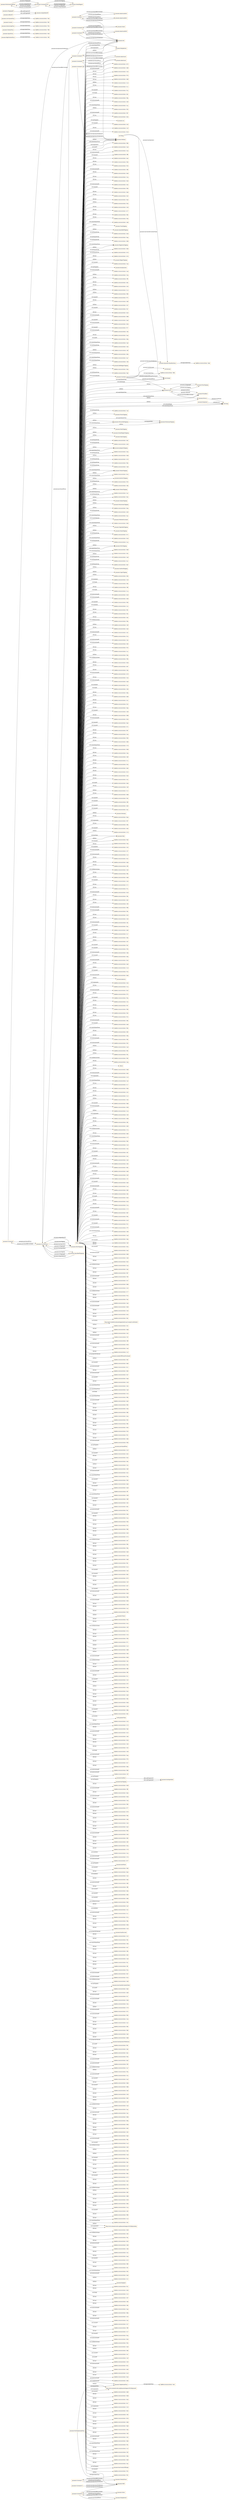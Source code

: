 digraph ar2dtool_diagram { 
rankdir=LR;
size="1501"
node [shape = rectangle, color="orange"]; "pizzaxxx:TunaTopping" "pizzaxxx:SpicyBeefTopping" "2faf991d:18c34103345:-7e3d" "2faf991d:18c34103345:-7daa" "2faf991d:18c34103345:-7d90" "pizzaxxx:PepperoniTopping" "2faf991d:18c34103345:-7d83" "2faf991d:18c34103345:-7e7d" "pizzaxxx:PepperTopping" "2faf991d:18c34103345:-7f6f" "pizzaxxx:Hot" "2faf991d:18c34103345:-7eaf" "pizzaxxx:SpicyPizza" "2faf991d:18c34103345:-7cd5" "2faf991d:18c34103345:-7eff" "2faf991d:18c34103345:-7d0e" "2faf991d:18c34103345:-7ea7" "2faf991d:18c34103345:-7f9d" "2faf991d:18c34103345:-7cf8" "pizzaxxx:RedPepperTopping" "2faf991d:18c34103345:-7f54" "pizzaxxx:NonVegetarianPizza" "2faf991d:18c34103345:-7d4e" "2faf991d:18c34103345:-7f01" "2faf991d:18c34103345:-7fa8" "pizzaxxx:Customer" "2faf991d:18c34103345:-7cef" "pizzaxxx:PrawnTopping" "pizzaxxx:ParmezanTopping" "pizzaxxx:CheesyPizza" "pizzaxxx:HighCaloriePizza" "pizzaxxx:MeatTopping" "pizzaxxx:GreenPepperTopping" "pizzaxxx:HamTopping" "2faf991d:18c34103345:-7e61" "2faf991d:18c34103345:-7e56" "2faf991d:18c34103345:-7f92" "pizzaxxx:JalapenoTopping" "pizzaxxx:InterestingPizza" "pizzaxxx:PizzaBase" "2faf991d:18c34103345:-7e4a" "pizzaxxx:Medium" "2faf991d:18c34103345:-7d46" "2faf991d:18c34103345:-7e76" "2faf991d:18c34103345:-7f40" "pizzaxxx:MozzarellaTopping" "pizzaxxx:PizzaTopping" "2faf991d:18c34103345:-7fb4" "2faf991d:18c34103345:-7cd9" "2faf991d:18c34103345:-7e81" "pizzaxxx:TomatoTopping" "2faf991d:18c34103345:-7d1e" "pizzaxxx:AnchovyTopping" "2faf991d:18c34103345:-7eb3" "2faf991d:18c34103345:-7f23" "pizzaxxx:Person" "2faf991d:18c34103345:-7efb" "pizzaxxx:CheeseTopping" "2faf991d:18c34103345:-7ce1" "pizzaxxx:Employee" "2faf991d:18c34103345:-7d41" "pizzaxxx:SalamiTopping" "pizzaxxx:Mild" "pizzaxxx:MushroomsTopping" "pizzaxxx:SpicinessValuePartition" "2faf991d:18c34103345:-7d4a" "pizzaxxx:VegeterianPizza" "2faf991d:18c34103345:-7e30" "pizzaxxx:LowCaloriePizza" "2faf991d:18c34103345:-7ea1" "2faf991d:18c34103345:-7ebb" "pizzaxxx:PreferedCustomer" "2faf991d:18c34103345:-7d05" "pizzaxxx:VegetableTopping" "pizzaxxx:OnionTopping" "2faf991d:18c34103345:-7e71" "2faf991d:18c34103345:-7d16" "2faf991d:18c34103345:-7cce" "pizzaxxx:OliveTopping" "2faf991d:18c34103345:-7d00" "2faf991d:18c34103345:-7d3c" "2faf991d:18c34103345:-7ce8" "2faf991d:18c34103345:-7f86" "2faf991d:18c34103345:-7ec1" "2faf991d:18c34103345:-7db7" "pizzaxxx:SeaFoodTopping" "pizzaxxx:Pizza" "pizzaxxx:CaperTopping" "pizzaxxx:Country" ; /*classes style*/
	"pizzaxxx:Customer10" -> "pizzaxxx:Mild" [ label = "pizzaxxx:hasSpicinessPreference" ];
	"pizzaxxx:CheezyPizza1" -> "pizzaxxx:Customer7" [ label = "pizzaxxx:purchasedByCustomer" ];
	"pizzaxxx:Customer7" -> "pizzaxxx:CheezyPizza1" [ label = "pizzaxxx:purchasedPizza" ];
	"pizzaxxx:Customer7" -> "pizzaxxx:Mild" [ label = "pizzaxxx:hasSpicinessPreference" ];
	"pizzaxxx:Customer1" -> "pizzaxxx:AmericanHot2" [ label = "pizzaxxx:purchasedPizza" ];
	"pizzaxxx:Customer1" -> "pizzaxxx:AmericanHot1" [ label = "pizzaxxx:purchasedPizza" ];
	"pizzaxxx:Customer1" -> "pizzaxxx:Hot" [ label = "pizzaxxx:hasSpicinessPreference" ];
	"pizzaxxx:Mergherita1" -> "pizzaxxx:Customer2" [ label = "pizzaxxx:purchasedByCustomer" ];
	"pizzaxxx:Customer6" -> "pizzaxxx:American2" [ label = "pizzaxxx:purchasedPizza" ];
	"pizzaxxx:Customer6" -> "pizzaxxx:Medium" [ label = "pizzaxxx:hasSpicinessPreference" ];
	"pizzaxxx:OliveTopping1" -> "pizzaxxx:CustomPizza1" [ label = "pizzaxxx:isToppingOf" ];
	"pizzaxxx:OliveTopping1" -> "pizzaxxx:CustomPizza1" [ label = "pizzaxxx:isIngredientOf" ];
	"pizzaxxx:Margherita2" -> "pizzaxxx:Customer3" [ label = "pizzaxxx:purchasedByCustomer" ];
	"pizzaxxx:SpicyPizza" -> "2faf991d:18c34103345:-7eb3" [ label = "owl:equivalentClass" ];
	"pizzaxxx:CheesyPizza" -> "2faf991d:18c34103345:-7f9d" [ label = "owl:equivalentClass" ];
	"pizzaxxx:isToppingOf" -> "pizzaxxx:isIngredientOf" [ label = "rdfs:subPropertyOf" ];
	"pizzaxxx:MushroomTopping1" -> "pizzaxxx:CustomePizza2" [ label = "pizzaxxx:isToppingOf" ];
	"pizzaxxx:MushroomTopping1" -> "pizzaxxx:CustomePizza2" [ label = "pizzaxxx:isIngredientOf" ];
	"pizzaxxx:HighCaloriePizza" -> "2faf991d:18c34103345:-7f6f" [ label = "owl:equivalentClass" ];
	"pizzaxxx:GreenPepper1" -> "pizzaxxx:CustomePizza2" [ label = "pizzaxxx:isToppingOf" ];
	"pizzaxxx:GreenPepper1" -> "pizzaxxx:CustomePizza2" [ label = "pizzaxxx:isIngredientOf" ];
	"pizzaxxx:Customer5" -> "pizzaxxx:American1" [ label = "pizzaxxx:purchasedPizza" ];
	"pizzaxxx:Customer5" -> "pizzaxxx:Medium" [ label = "pizzaxxx:hasSpicinessPreference" ];
	"pizzaxxx:VegeterianPizza" -> "2faf991d:18c34103345:-7e81" [ label = "owl:equivalentClass" ];
	"pizzaxxx:American2" -> "pizzaxxx:Customer6" [ label = "pizzaxxx:purchasedByCustomer" ];
	"pizzaxxx:InterestingPizza" -> "2faf991d:18c34103345:-7f54" [ label = "owl:equivalentClass" ];
	"pizzaxxx:Soho2" -> "pizzaxxx:Customer9" [ label = "pizzaxxx:purchasedByCustomer" ];
	"pizzaxxx:CustomePizza2" -> "pizzaxxx:MushroomTopping1" [ label = "pizzaxxx:hasTopping" ];
	"pizzaxxx:CustomePizza2" -> "pizzaxxx:GreenPepper1" [ label = "pizzaxxx:hasTopping" ];
	"pizzaxxx:CustomePizza2" -> "pizzaxxx:MushroomTopping1" [ label = "pizzaxxx:hasIngredient" ];
	"pizzaxxx:CustomePizza2" -> "pizzaxxx:GreenPepper1" [ label = "pizzaxxx:hasIngredient" ];
	"pizzaxxx:AmericanHot3" -> "pizzaxxx:Customer4" [ label = "pizzaxxx:purchasedByCustomer" ];
	"pizzaxxx:SpicinessValuePartition" -> "2faf991d:18c34103345:-7ebb" [ label = "owl:equivalentClass" ];
	"pizzaxxx:isBaseOf" -> "pizzaxxx:isIngredientOf" [ label = "rdfs:subPropertyOf" ];
	"pizzaxxx:Country" -> "2faf991d:18c34103345:-7f92" [ label = "owl:equivalentClass" ];
	"pizzaxxx:MozzarellaTopping" -> "pizzaxxx:ParmezanTopping" [ label = "owl:disjointWith" ];
	"pizzaxxx:LowCaloriePizza" -> "2faf991d:18c34103345:-7f40" [ label = "owl:equivalentClass" ];
	"NULL" -> "pizzaxxx:Mild" [ label = "rdf:first" ];
	"NULL" -> "pizzaxxx:PepperTopping" [ label = "rdf:first" ];
	"NULL" -> "2faf991d:18c34103345:-7daa" [ label = "owl:allValuesFrom" ];
	"NULL" -> "pizzaxxx:ParmezanTopping" [ label = "rdf:first" ];
	"NULL" -> "2faf991d:18c34103345:-7d4e" [ label = "rdf:first" ];
	"NULL" -> "pizzaxxx:PepperoniTopping" [ label = "owl:someValuesFrom" ];
	"NULL" -> "2faf991d:18c34103345:-7bf4" [ label = "rdf:first" ];
	"NULL" -> "2faf991d:18c34103345:-7c28" [ label = "owl:members" ];
	"NULL" -> "2faf991d:18c34103345:-7bfe" [ label = "swrl:head" ];
	"NULL" -> "2faf991d:18c34103345:-7fdf" [ label = "rdf:rest" ];
	"NULL" -> "2faf991d:18c34103345:-7c1a" [ label = "swrl:head" ];
	"NULL" -> "2faf991d:18c34103345:-7e29" [ label = "owl:intersectionOf" ];
	"NULL" -> "2faf991d:18c34103345:-7e08" [ label = "owl:intersectionOf" ];
	"NULL" -> "2faf991d:18c34103345:-7f0d" [ label = "owl:unionOf" ];
	"NULL" -> "2faf991d:18c34103345:-7c2c" [ label = "owl:members" ];
	"NULL" -> "2faf991d:18c34103345:-7f81" [ label = "rdf:rest" ];
	"NULL" -> "2faf991d:18c34103345:-7f42" [ label = "rdf:rest" ];
	"NULL" -> "2faf991d:18c34103345:-7e0c" [ label = "rdf:rest" ];
	"NULL" -> "2faf991d:18c34103345:-7f6a" [ label = "owl:withRestrictions" ];
	"NULL" -> "2faf991d:18c34103345:-7c8f" [ label = "rdf:first" ];
	"NULL" -> "2faf991d:18c34103345:-7ee0" [ label = "rdf:rest" ];
	"NULL" -> "pizzaxxx:Pizza" [ label = "owl:someValuesFrom" ];
	"NULL" -> "2faf991d:18c34103345:-7cd1" [ label = "owl:intersectionOf" ];
	"NULL" -> "2faf991d:18c34103345:-7f14" [ label = "rdf:rest" ];
	"NULL" -> "2faf991d:18c34103345:-7c9c" [ label = "owl:intersectionOf" ];
	"NULL" -> "pizzaxxx:TunaTopping" [ label = "rdf:first" ];
	"NULL" -> "2faf991d:18c34103345:-7eff" [ label = "rdf:first" ];
	"NULL" -> "2faf991d:18c34103345:-7d5f" [ label = "owl:intersectionOf" ];
	"NULL" -> "2faf991d:18c34103345:-7f10" [ label = "rdf:rest" ];
	"NULL" -> "2faf991d:18c34103345:-7ccc" [ label = "rdf:rest" ];
	"NULL" -> "2faf991d:18c34103345:-7bfa" [ label = "rdf:first" ];
	"NULL" -> "2faf991d:18c34103345:-7f3b" [ label = "owl:withRestrictions" ];
	"NULL" -> "2faf991d:18c34103345:-7d5d" [ label = "rdf:rest" ];
	"NULL" -> "2faf991d:18c34103345:-7e97" [ label = "rdf:rest" ];
	"NULL" -> "2faf991d:18c34103345:-7efa" [ label = "rdf:rest" ];
	"NULL" -> "2faf991d:18c34103345:-7e79" [ label = "owl:intersectionOf" ];
	"NULL" -> "2faf991d:18c34103345:-7c44" [ label = "rdf:rest" ];
	"NULL" -> "2faf991d:18c34103345:-7ea6" [ label = "owl:intersectionOf" ];
	"NULL" -> "2faf991d:18c34103345:-7c41" [ label = "owl:members" ];
	"NULL" -> "2faf991d:18c34103345:-7c0b" [ label = "swrl:head" ];
	"NULL" -> "2faf991d:18c34103345:-7d6a" [ label = "rdf:rest" ];
	"NULL" -> "2faf991d:18c34103345:-7e69" [ label = "rdf:rest" ];
	"NULL" -> "2faf991d:18c34103345:-7c51" [ label = "rdf:rest" ];
	"NULL" -> "pizzaxxx:Medium" [ label = "owl:someValuesFrom" ];
	"NULL" -> "2faf991d:18c34103345:-7fc3" [ label = "rdf:rest" ];
	"NULL" -> "xsd:string" [ label = "owl:onDataRange" ];
	"NULL" -> "2faf991d:18c34103345:-7dee" [ label = "rdf:rest" ];
	"NULL" -> "2faf991d:18c34103345:-7cd8" [ label = "owl:unionOf" ];
	"NULL" -> "2faf991d:18c34103345:-7d98" [ label = "rdf:rest" ];
	"NULL" -> "2faf991d:18c34103345:-7d54" [ label = "owl:intersectionOf" ];
	"NULL" -> "2faf991d:18c34103345:-7da5" [ label = "owl:unionOf" ];
	"NULL" -> "2faf991d:18c34103345:-7e7c" [ label = "owl:unionOf" ];
	"NULL" -> "pizzaxxx:OnionTopping" [ label = "rdf:first" ];
	"NULL" -> "2faf991d:18c34103345:-7f87" [ label = "rdf:rest" ];
	"NULL" -> "pizzaxxx:PreferedCustomer" [ label = "swrl:classPredicate" ];
	"NULL" -> "2faf991d:18c34103345:-7ea1" [ label = "owl:someValuesFrom" ];
	"NULL" -> "2faf991d:18c34103345:-7c4e" [ label = "rdf:rest" ];
	"NULL" -> "2faf991d:18c34103345:-7f59" [ label = "rdf:rest" ];
	"NULL" -> "2faf991d:18c34103345:-7d80" [ label = "rdf:rest" ];
	"NULL" -> "2faf991d:18c34103345:-7c78" [ label = "owl:someValuesFrom" ];
	"NULL" -> "2faf991d:18c34103345:-7d06" [ label = "rdf:rest" ];
	"NULL" -> "2faf991d:18c34103345:-7c9a" [ label = "rdf:rest" ];
	"NULL" -> "2faf991d:18c34103345:-7e6f" [ label = "rdf:rest" ];
	"NULL" -> "2faf991d:18c34103345:-7c1c" [ label = "rdf:rest" ];
	"NULL" -> "2faf991d:18c34103345:-7fcd" [ label = "rdf:rest" ];
	"NULL" -> "2faf991d:18c34103345:-7eb0" [ label = "rdf:rest" ];
	"NULL" -> "2faf991d:18c34103345:-7d13" [ label = "rdf:rest" ];
	"NULL" -> "2faf991d:18c34103345:-7dc9" [ label = "rdf:rest" ];
	"NULL" -> "2faf991d:18c34103345:-7e2c" [ label = "rdf:rest" ];
	"NULL" -> "2faf991d:18c34103345:-7dd4" [ label = "owl:oneOf" ];
	"NULL" -> "2faf991d:18c34103345:-7d3c" [ label = "rdf:first" ];
	"NULL" -> "pizzaxxx:MushroomsTopping" [ label = "rdf:first" ];
	"NULL" -> "2faf991d:18c34103345:-7cdf" [ label = "rdf:rest" ];
	"NULL" -> "2faf991d:18c34103345:-7c12" [ label = "rdf:first" ];
	"NULL" -> "2faf991d:18c34103345:-7dd6" [ label = "rdf:rest" ];
	"NULL" -> "2faf991d:18c34103345:-7d46" [ label = "rdf:first" ];
	"NULL" -> "2faf991d:18c34103345:-7f45" [ label = "owl:unionOf" ];
	"NULL" -> "2faf991d:18c34103345:-7f9f" [ label = "owl:unionOf" ];
	"NULL" -> "2faf991d:18c34103345:-7e93" [ label = "owl:unionOf" ];
	"NULL" -> "2faf991d:18c34103345:-7e61" [ label = "owl:allValuesFrom" ];
	"NULL" -> "2faf991d:18c34103345:-7ee1" [ label = "owl:unionOf" ];
	"NULL" -> "pizzaxxx:PizzaBase" [ label = "owl:someValuesFrom" ];
	"NULL" -> "pizzaxxx:Germany" [ label = "rdf:first" ];
	"NULL" -> "2faf991d:18c34103345:-7da4" [ label = "rdf:rest" ];
	"NULL" -> "2faf991d:18c34103345:-7bf7" [ label = "swrl:arguments" ];
	"NULL" -> "2faf991d:18c34103345:-7df4" [ label = "rdf:rest" ];
	"NULL" -> "2faf991d:18c34103345:-7e83" [ label = "owl:unionOf" ];
	"NULL" -> "2faf991d:18c34103345:-7c7d" [ label = "rdf:first" ];
	"NULL" -> "2faf991d:18c34103345:-7fa8" [ label = "owl:allValuesFrom" ];
	"NULL" -> "pizzaxxx:Italy" [ label = "owl:hasValue" ];
	"NULL" -> "2faf991d:18c34103345:-7fed" [ label = "owl:unionOf" ];
	"NULL" -> "2faf991d:18c34103345:-7cba" [ label = "rdf:rest" ];
	"NULL" -> "2faf991d:18c34103345:-7c35" [ label = "owl:members" ];
	"NULL" -> "2faf991d:18c34103345:-7cf7" [ label = "owl:intersectionOf" ];
	"NULL" -> "2faf991d:18c34103345:-7cc5" [ label = "owl:intersectionOf" ];
	"NULL" -> "2faf991d:18c34103345:-7dc2" [ label = "rdf:rest" ];
	"NULL" -> "pizzaxxx:CheeseTopping" [ label = "rdf:first" ];
	"NULL" -> "2faf991d:18c34103345:-7edb" [ label = "rdf:rest" ];
	"NULL" -> "2faf991d:18c34103345:-7f0f" [ label = "rdf:rest" ];
	"NULL" -> "2faf991d:18c34103345:-7c63" [ label = "owl:withRestrictions" ];
	"NULL" -> "2faf991d:18c34103345:-7f9e" [ label = "rdf:rest" ];
	"NULL" -> "2faf991d:18c34103345:-7e89" [ label = "rdf:rest" ];
	"NULL" -> "2faf991d:18c34103345:-7cd4" [ label = "owl:unionOf" ];
	"NULL" -> "2faf991d:18c34103345:-7c71" [ label = "rdf:rest" ];
	"NULL" -> "2faf991d:18c34103345:-7f1c" [ label = "rdf:rest" ];
	"NULL" -> "2faf991d:18c34103345:-7d19" [ label = "owl:intersectionOf" ];
	"NULL" -> "2faf991d:18c34103345:-7f6c" [ label = "rdf:rest" ];
	"NULL" -> "2faf991d:18c34103345:-7e92" [ label = "rdf:rest" ];
	"NULL" -> "2faf991d:18c34103345:-7cf9" [ label = "rdf:rest" ];
	"NULL" -> "2faf991d:18c34103345:-7f98" [ label = "owl:intersectionOf" ];
	"NULL" -> "2faf991d:18c34103345:-7f9c" [ label = "owl:intersectionOf" ];
	"NULL" -> "2faf991d:18c34103345:-7e53" [ label = "rdf:rest" ];
	"NULL" -> "2faf991d:18c34103345:-7c00" [ label = "rdf:rest" ];
	"NULL" -> "2faf991d:18c34103345:-7efc" [ label = "owl:intersectionOf" ];
	"NULL" -> "2faf991d:18c34103345:-7da1" [ label = "owl:unionOf" ];
	"NULL" -> "2faf991d:18c34103345:-7e60" [ label = "owl:unionOf" ];
	"NULL" -> "2faf991d:18c34103345:-7cc7" [ label = "rdf:rest" ];
	"NULL" -> "pizzaxxx:Italy" [ label = "rdf:first" ];
	"NULL" -> "2faf991d:18c34103345:-7ddc" [ label = "rdf:rest" ];
	"NULL" -> "2faf991d:18c34103345:-7c97" [ label = "rdf:first" ];
	"NULL" -> "2faf991d:18c34103345:-7fa2" [ label = "owl:unionOf" ];
	"NULL" -> "2faf991d:18c34103345:-7f2b" [ label = "owl:unionOf" ];
	"NULL" -> "2faf991d:18c34103345:-7c6b" [ label = "owl:intersectionOf" ];
	"NULL" -> "2faf991d:18c34103345:-7eba" [ label = "owl:unionOf" ];
	"NULL" -> "pizzaxxx:Hot" [ label = "owl:someValuesFrom" ];
	"NULL" -> "2faf991d:18c34103345:-7dc0" [ label = "owl:intersectionOf" ];
	"NULL" -> "2faf991d:18c34103345:-7ee8" [ label = "rdf:rest" ];
	"NULL" -> "2faf991d:18c34103345:-7c1d" [ label = "rdf:first" ];
	"NULL" -> "2faf991d:18c34103345:-7f1e" [ label = "owl:unionOf" ];
	"NULL" -> "2faf991d:18c34103345:-7de8" [ label = "owl:intersectionOf" ];
	"NULL" -> "pizzaxxx:America" [ label = "rdf:first" ];
	"NULL" -> "2faf991d:18c34103345:-7c04" [ label = "swrl:arguments" ];
	"NULL" -> "2faf991d:18c34103345:-7c1e" [ label = "rdf:rest" ];
	"NULL" -> "2faf991d:18c34103345:-7d42" [ label = "owl:intersectionOf" ];
	"NULL" -> "2faf991d:18c34103345:-7f75" [ label = "rdf:rest" ];
	"NULL" -> "2faf991d:18c34103345:-7f5a" [ label = "owl:unionOf" ];
	"NULL" -> "2faf991d:18c34103345:-7c3c" [ label = "rdf:rest" ];
	"NULL" -> "2faf991d:18c34103345:-7f47" [ label = "rdf:rest" ];
	"NULL" -> "2faf991d:18c34103345:-7f08" [ label = "rdf:rest" ];
	"NULL" -> "2faf991d:18c34103345:-7f43" [ label = "rdf:rest" ];
	"NULL" -> "2faf991d:18c34103345:-7f15" [ label = "rdf:rest" ];
	"NULL" -> "2faf991d:18c34103345:-7d6c" [ label = "owl:intersectionOf" ];
	"NULL" -> "2faf991d:18c34103345:-7ee9" [ label = "owl:unionOf" ];
	"NULL" -> "2faf991d:18c34103345:-7f64" [ label = "owl:someValuesFrom" ];
	"NULL" -> "2faf991d:18c34103345:-7bf3" [ label = "rdf:rest" ];
	"NULL" -> "2faf991d:18c34103345:-7e6a" [ label = "rdf:rest" ];
	"NULL" -> "2faf991d:18c34103345:-7f85" [ label = "owl:intersectionOf" ];
	"NULL" -> "2faf991d:18c34103345:-7f53" [ label = "owl:intersectionOf" ];
	"NULL" -> "2faf991d:18c34103345:-7ca6" [ label = "rdf:first" ];
	"NULL" -> "xsd:string" [ label = "owl:someValuesFrom" ];
	"NULL" -> "2faf991d:18c34103345:-7f62" [ label = "rdf:first" ];
	"NULL" -> "2faf991d:18c34103345:-7f5c" [ label = "rdf:first" ];
	"NULL" -> "2faf991d:18c34103345:-7f63" [ label = "owl:withRestrictions" ];
	"NULL" -> "2faf991d:18c34103345:-7cda" [ label = "rdf:rest" ];
	"NULL" -> "rdf:nil" [ label = "rdf:rest" ];
	"NULL" -> "2faf991d:18c34103345:-7d9d" [ label = "rdf:rest" ];
	"NULL" -> "2faf991d:18c34103345:-7ec1" [ label = "owl:allValuesFrom" ];
	"NULL" -> "2faf991d:18c34103345:-7e00" [ label = "owl:intersectionOf" ];
	"NULL" -> "2faf991d:18c34103345:-7d05" [ label = "owl:someValuesFrom" ];
	"NULL" -> "2faf991d:18c34103345:-7c18" [ label = "swrl:arguments" ];
	"NULL" -> "2faf991d:18c34103345:-7caf" [ label = "owl:someValuesFrom" ];
	"NULL" -> "2faf991d:18c34103345:-7c17" [ label = "rdf:rest" ];
	"NULL" -> "2faf991d:18c34103345:-7db0" [ label = "rdf:rest" ];
	"NULL" -> "2faf991d:18c34103345:-7c52" [ label = "rdf:rest" ];
	"NULL" -> "2faf991d:18c34103345:-7c13" [ label = "rdf:rest" ];
	"NULL" -> "2faf991d:18c34103345:-7c84" [ label = "rdf:first" ];
	"NULL" -> "2faf991d:18c34103345:-7db6" [ label = "owl:unionOf" ];
	"NULL" -> "2faf991d:18c34103345:-7d38" [ label = "owl:intersectionOf" ];
	"NULL" -> "2faf991d:18c34103345:-7c1b" [ label = "rdf:first" ];
	"NULL" -> "2faf991d:18c34103345:-7c0f" [ label = "swrl:arguments" ];
	"NULL" -> "2faf991d:18c34103345:-7d99" [ label = "rdf:rest" ];
	"NULL" -> "2faf991d:18c34103345:-7dfc" [ label = "rdf:rest" ];
	"NULL" -> "2faf991d:18c34103345:-7e06" [ label = "rdf:rest" ];
	"NULL" -> "2faf991d:18c34103345:-7c7e" [ label = "owl:withRestrictions" ];
	"NULL" -> "2faf991d:18c34103345:-7eb8" [ label = "rdf:rest" ];
	"NULL" -> "2faf991d:18c34103345:-7c7f" [ label = "owl:someValuesFrom" ];
	"NULL" -> "2faf991d:18c34103345:-7fb0" [ label = "rdf:rest" ];
	"NULL" -> "2faf991d:18c34103345:-7cc9" [ label = "owl:intersectionOf" ];
	"NULL" -> "2faf991d:18c34103345:-7cd5" [ label = "owl:allValuesFrom" ];
	"NULL" -> "2faf991d:18c34103345:-7cb5" [ label = "rdf:rest" ];
	"NULL" -> "2faf991d:18c34103345:-7ef2" [ label = "owl:unionOf" ];
	"NULL" -> "2faf991d:18c34103345:-7e3c" [ label = "owl:unionOf" ];
	"NULL" -> "pizzaxxx:JalapenoTopping" [ label = "rdf:first" ];
	"NULL" -> "pizzaxxx:VegeterianPizza" [ label = "owl:complementOf" ];
	"NULL" -> "2faf991d:18c34103345:-7cd3" [ label = "rdf:rest" ];
	"NULL" -> "2faf991d:18c34103345:-7c60" [ label = "owl:intersectionOf" ];
	"NULL" -> "2faf991d:18c34103345:-7d81" [ label = "rdf:rest" ];
	"NULL" -> "2faf991d:18c34103345:-7ed9" [ label = "owl:unionOf" ];
	"NULL" -> "2faf991d:18c34103345:-7e5f" [ label = "rdf:rest" ];
	"NULL" -> "2faf991d:18c34103345:-7cf2" [ label = "owl:intersectionOf" ];
	"NULL" -> "2faf991d:18c34103345:-7ee6" [ label = "owl:unionOf" ];
	"NULL" -> "2faf991d:18c34103345:-7ca4" [ label = "owl:intersectionOf" ];
	"NULL" -> "2faf991d:18c34103345:-7bf9" [ label = "rdf:rest" ];
	"NULL" -> "2faf991d:18c34103345:-7ef4" [ label = "rdf:rest" ];
	"NULL" -> "pizzaxxx:Person" [ label = "rdf:first" ];
	"NULL" -> "2faf991d:18c34103345:-7dc6" [ label = "owl:oneOf" ];
	"NULL" -> "2faf991d:18c34103345:-7e2d" [ label = "rdf:rest" ];
	"NULL" -> "2faf991d:18c34103345:-7c2a" [ label = "rdf:rest" ];
	"NULL" -> "2faf991d:18c34103345:-7c73" [ label = "owl:intersectionOf" ];
	"NULL" -> "pizzaxxx:Hot" [ label = "swrl:argument2" ];
	"NULL" -> "2faf991d:18c34103345:-7dd7" [ label = "rdf:rest" ];
	"NULL" -> "2faf991d:18c34103345:-7f05" [ label = "owl:unionOf" ];
	"NULL" -> "2faf991d:18c34103345:-7e18" [ label = "owl:intersectionOf" ];
	"NULL" -> "2faf991d:18c34103345:-7f12" [ label = "owl:unionOf" ];
	"NULL" -> "2faf991d:18c34103345:-7f23" [ label = "owl:allValuesFrom" ];
	"NULL" -> "2faf991d:18c34103345:-7f7f" [ label = "owl:intersectionOf" ];
	"NULL" -> "pizzaxxx:ParmezanTopping" [ label = "owl:someValuesFrom" ];
	"NULL" -> "2faf991d:18c34103345:-7e30" [ label = "owl:allValuesFrom" ];
	"NULL" -> "2faf991d:18c34103345:-7c99" [ label = "owl:someValuesFrom" ];
	"NULL" -> "2faf991d:18c34103345:-7ced" [ label = "rdf:rest" ];
	"NULL" -> "2faf991d:18c34103345:-7e8a" [ label = "owl:unionOf" ];
	"NULL" -> "2faf991d:18c34103345:-7cbf" [ label = "rdf:rest" ];
	"NULL" -> "2faf991d:18c34103345:-7d2e" [ label = "rdf:rest" ];
	"NULL" -> "pizzaxxx:HamTopping" [ label = "rdf:first" ];
	"NULL" -> "2faf991d:18c34103345:-7ecb" [ label = "owl:unionOf" ];
	"NULL" -> "2faf991d:18c34103345:-7d08" [ label = "owl:intersectionOf" ];
	"NULL" -> "2faf991d:18c34103345:-7c69" [ label = "rdf:rest" ];
	"NULL" -> "2faf991d:18c34103345:-7dc3" [ label = "rdf:rest" ];
	"NULL" -> "2faf991d:18c34103345:-7cae" [ label = "owl:withRestrictions" ];
	"NULL" -> "2faf991d:18c34103345:-7edc" [ label = "rdf:rest" ];
	"NULL" -> "2faf991d:18c34103345:-7fd7" [ label = "rdf:rest" ];
	"NULL" -> "pizzaxxx:Medium" [ label = "swrl:argument2" ];
	"NULL" -> "2faf991d:18c34103345:-7f4f" [ label = "owl:intersectionOf" ];
	"NULL" -> "2faf991d:18c34103345:-7c37" [ label = "rdf:rest" ];
	"NULL" -> "2faf991d:18c34103345:-7dd0" [ label = "rdf:rest" ];
	"NULL" -> "2faf991d:18c34103345:-7c33" [ label = "rdf:rest" ];
	"NULL" -> "2faf991d:18c34103345:-7c77" [ label = "owl:withRestrictions" ];
	"NULL" -> "pizzaxxx:RedPepperTopping" [ label = "rdf:first" ];
	"NULL" -> "2faf991d:18c34103345:-7f1d" [ label = "rdf:rest" ];
	"NULL" -> "2faf991d:18c34103345:-7fa5" [ label = "rdf:rest" ];
	"NULL" -> "pizzaxxx:MozzarellaTopping" [ label = "rdf:first" ];
	"NULL" -> "2faf991d:18c34103345:-7ceb" [ label = "owl:intersectionOf" ];
	"NULL" -> "pizzaxxx:PizzaBase" [ label = "rdf:first" ];
	"NULL" -> "2faf991d:18c34103345:-7d58" [ label = "owl:intersectionOf" ];
	"NULL" -> "2faf991d:18c34103345:-7c40" [ label = "rdf:rest" ];
	"NULL" -> "2faf991d:18c34103345:-7e54" [ label = "rdf:rest" ];
	"NULL" -> "2faf991d:18c34103345:-7fb2" [ label = "rdf:rest" ];
	"NULL" -> "http://sqwrl.stanford.edu/ontologies/built-ins/3.4/sqwrl.owl#select" [ label = "swrl:builtin" ];
	"NULL" -> "2faf991d:18c34103345:-7c01" [ label = "rdf:first" ];
	"NULL" -> "2faf991d:18c34103345:-7ddd" [ label = "rdf:rest" ];
	"NULL" -> "2faf991d:18c34103345:-7c05" [ label = "rdf:first" ];
	"NULL" -> "2faf991d:18c34103345:-7fcf" [ label = "owl:intersectionOf" ];
	"NULL" -> "2faf991d:18c34103345:-7bff" [ label = "rdf:first" ];
	"NULL" -> "2faf991d:18c34103345:-7d26" [ label = "owl:intersectionOf" ];
	"NULL" -> "2faf991d:18c34103345:-7ce6" [ label = "rdf:rest" ];
	"NULL" -> "2faf991d:18c34103345:-7c1f" [ label = "rdf:rest" ];
	"NULL" -> "2faf991d:18c34103345:-7d00" [ label = "owl:someValuesFrom" ];
	"NULL" -> "pizzaxxx:numberOfPizzasPurchased" [ label = "swrl:propertyPredicate" ];
	"NULL" -> "2faf991d:18c34103345:-7bf2" [ label = "rdf:first" ];
	"NULL" -> "2faf991d:18c34103345:-7eb6" [ label = "owl:unionOf" ];
	"NULL" -> "2faf991d:18c34103345:-7d11" [ label = "owl:intersectionOf" ];
	"NULL" -> "2faf991d:18c34103345:-7d62" [ label = "rdf:rest" ];
	"NULL" -> "2faf991d:18c34103345:-7cb7" [ label = "owl:intersectionOf" ];
	"NULL" -> "2faf991d:18c34103345:-7da9" [ label = "owl:unionOf" ];
	"NULL" -> "2faf991d:18c34103345:-7c3d" [ label = "rdf:rest" ];
	"NULL" -> "2faf991d:18c34103345:-7c64" [ label = "owl:someValuesFrom" ];
	"NULL" -> "2faf991d:18c34103345:-7ca8" [ label = "owl:someValuesFrom" ];
	"NULL" -> "2faf991d:18c34103345:-7c24" [ label = "swrl:body" ];
	"NULL" -> "2faf991d:18c34103345:-7f6b" [ label = "owl:someValuesFrom" ];
	"NULL" -> "2faf991d:18c34103345:-7ed3" [ label = "owl:intersectionOf" ];
	"NULL" -> "2faf991d:18c34103345:-7f83" [ label = "rdf:rest" ];
	"NULL" -> "2faf991d:18c34103345:-7e0e" [ label = "rdf:rest" ];
	"NULL" -> "2faf991d:18c34103345:-7bfb" [ label = "swrl:body" ];
	"NULL" -> "2faf991d:18c34103345:-7d1e" [ label = "owl:someValuesFrom" ];
	"NULL" -> "pizzaxxx:MeatTopping" [ label = "rdf:first" ];
	"NULL" -> "2faf991d:18c34103345:-7e5e" [ label = "rdf:rest" ];
	"NULL" -> "2faf991d:18c34103345:-7f55" [ label = "rdf:rest" ];
	"NULL" -> "2faf991d:18c34103345:-7f90" [ label = "rdf:rest" ];
	"NULL" -> "2faf991d:18c34103345:-7d02" [ label = "rdf:rest" ];
	"NULL" -> "2faf991d:18c34103345:-7f16" [ label = "rdf:rest" ];
	"NULL" -> "pizzaxxx:Medium" [ label = "rdf:first" ];
	"NULL" -> "2faf991d:18c34103345:-7f51" [ label = "rdf:rest" ];
	"NULL" -> "2faf991d:18c34103345:-7e6b" [ label = "rdf:rest" ];
	"NULL" -> "2faf991d:18c34103345:-7f38" [ label = "owl:intersectionOf" ];
	"NULL" -> "pizzaxxx:purchasedPizza" [ label = "owl:onProperty" ];
	"NULL" -> "2faf991d:18c34103345:-7c23" [ label = "rdf:first" ];
	"NULL" -> "2faf991d:18c34103345:-7e55" [ label = "owl:unionOf" ];
	"NULL" -> "2faf991d:18c34103345:-7dc5" [ label = "rdf:rest" ];
	"NULL" -> "2faf991d:18c34103345:-7e6c" [ label = "owl:oneOf" ];
	"NULL" -> "2faf991d:18c34103345:-7c0c" [ label = "rdf:first" ];
	"NULL" -> "2faf991d:18c34103345:-7d0f" [ label = "rdf:rest" ];
	"NULL" -> "2faf991d:18c34103345:-7e22" [ label = "owl:intersectionOf" ];
	"NULL" -> "2faf991d:18c34103345:-7f5e" [ label = "owl:someValuesFrom" ];
	"NULL" -> "2faf991d:18c34103345:-7f56" [ label = "owl:unionOf" ];
	"NULL" -> "2faf991d:18c34103345:-7ebd" [ label = "rdf:rest" ];
	"NULL" -> "2faf991d:18c34103345:-7e49" [ label = "owl:unionOf" ];
	"NULL" -> "2faf991d:18c34103345:-7ff7" [ label = "rdf:rest" ];
	"NULL" -> "2faf991d:18c34103345:-7c68" [ label = "owl:someValuesFrom" ];
	"NULL" -> "2faf991d:18c34103345:-7d8f" [ label = "owl:unionOf" ];
	"NULL" -> "2faf991d:18c34103345:-7ce1" [ label = "owl:allValuesFrom" ];
	"NULL" -> "2faf991d:18c34103345:-7c92" [ label = "rdf:rest" ];
	"NULL" -> "2faf991d:18c34103345:-7db1" [ label = "rdf:rest" ];
	"NULL" -> "2faf991d:18c34103345:-7fe1" [ label = "owl:intersectionOf" ];
	"NULL" -> "2faf991d:18c34103345:-7ede" [ label = "owl:unionOf" ];
	"NULL" -> "2faf991d:18c34103345:-7eca" [ label = "rdf:rest" ];
	"NULL" -> "2faf991d:18c34103345:-7f3d" [ label = "rdf:rest" ];
	"NULL" -> "2faf991d:18c34103345:-7fc5" [ label = "rdf:rest" ];
	"NULL" -> "pizzaxxx:PepperoniTopping" [ label = "rdf:first" ];
	"NULL" -> "2faf991d:18c34103345:-7f8d" [ label = "rdf:rest" ];
	"NULL" -> "2faf991d:18c34103345:-7e39" [ label = "rdf:rest" ];
	"NULL" -> "2faf991d:18c34103345:-7e74" [ label = "rdf:rest" ];
	"NULL" -> "2faf991d:18c34103345:-7c67" [ label = "owl:withRestrictions" ];
	"NULL" -> "2faf991d:18c34103345:-7f0b" [ label = "rdf:rest" ];
	"NULL" -> "2faf991d:18c34103345:-7f9a" [ label = "rdf:rest" ];
	"NULL" -> "pizzaxxx:TomatoTopping" [ label = "owl:someValuesFrom" ];
	"NULL" -> "2faf991d:18c34103345:-7e46" [ label = "rdf:rest" ];
	"NULL" -> "pizzaxxx:SalamiTopping" [ label = "rdf:first" ];
	"NULL" -> "2faf991d:18c34103345:-7ca9" [ label = "rdf:rest" ];
	"NULL" -> "2faf991d:18c34103345:-7eb9" [ label = "rdf:rest" ];
	"NULL" -> "pizzaxxx:Hot" [ label = "rdf:first" ];
	"NULL" -> "2faf991d:18c34103345:-7fb1" [ label = "rdf:rest" ];
	"NULL" -> "2faf991d:18c34103345:-7e14" [ label = "rdf:rest" ];
	"NULL" -> "xsd:integer" [ label = "owl:someValuesFrom" ];
	"NULL" -> "2faf991d:18c34103345:-7ce0" [ label = "owl:unionOf" ];
	"NULL" -> "2faf991d:18c34103345:-7db2" [ label = "owl:unionOf" ];
	"NULL" -> "2faf991d:18c34103345:-7d75" [ label = "rdf:rest" ];
	"NULL" -> "2faf991d:18c34103345:-7c3f" [ label = "rdf:rest" ];
	"NULL" -> "2faf991d:18c34103345:-7ed7" [ label = "rdf:rest" ];
	"NULL" -> "2faf991d:18c34103345:-7fb3" [ label = "owl:unionOf" ];
	"NULL" -> "2faf991d:18c34103345:-7d3d" [ label = "owl:intersectionOf" ];
	"NULL" -> "xsd:integer" [ label = "owl:onDatatype" ];
	"NULL" -> "2faf991d:18c34103345:-7f96" [ label = "rdf:rest" ];
	"NULL" -> "2faf991d:18c34103345:-7d30" [ label = "owl:intersectionOf" ];
	"NULL" -> "2faf991d:18c34103345:-7c0d" [ label = "rdf:rest" ];
	"NULL" -> "2faf991d:18c34103345:-7e56" [ label = "owl:allValuesFrom" ];
	"NULL" -> "2faf991d:18c34103345:-7ca2" [ label = "rdf:rest" ];
	"NULL" -> "2faf991d:18c34103345:-7f29" [ label = "rdf:rest" ];
	"NULL" -> "pizzaxxx:France" [ label = "rdf:first" ];
	"NULL" -> "2faf991d:18c34103345:-7fcb" [ label = "rdf:rest" ];
	"NULL" -> "2faf991d:18c34103345:-7e2e" [ label = "rdf:rest" ];
	"NULL" -> "2faf991d:18c34103345:-7ea7" [ label = "owl:someValuesFrom" ];
	"NULL" -> "2faf991d:18c34103345:-7c6f" [ label = "owl:withRestrictions" ];
	"NULL" -> "2faf991d:18c34103345:-7e7e" [ label = "rdf:rest" ];
	"NULL" -> "2faf991d:18c34103345:-7c2b" [ label = "rdf:rest" ];
	"NULL" -> "2faf991d:18c34103345:-7db7" [ label = "owl:allValuesFrom" ];
	"NULL" -> "2faf991d:18c34103345:-7f36" [ label = "rdf:rest" ];
	"NULL" -> "2faf991d:18c34103345:-7f71" [ label = "rdf:rest" ];
	"NULL" -> "2faf991d:18c34103345:-7c10" [ label = "rdf:first" ];
	"NULL" -> "2faf991d:18c34103345:-7dd8" [ label = "rdf:rest" ];
	"NULL" -> "2faf991d:18c34103345:-7c66" [ label = "rdf:first" ];
	"NULL" -> "2faf991d:18c34103345:-7d0d" [ label = "owl:intersectionOf" ];
	"NULL" -> "2faf991d:18c34103345:-7c8c" [ label = "owl:withRestrictions" ];
	"NULL" -> "2faf991d:18c34103345:-7f04" [ label = "rdf:rest" ];
	"NULL" -> "2faf991d:18c34103345:-7df6" [ label = "rdf:rest" ];
	"NULL" -> "2faf991d:18c34103345:-7fbf" [ label = "owl:intersectionOf" ];
	"NULL" -> "2faf991d:18c34103345:-7f11" [ label = "rdf:rest" ];
	"NULL" -> "pizzaxxx:SpicyBeefTopping" [ label = "rdf:first" ];
	"NULL" -> "2faf991d:18c34103345:-7c53" [ label = "owl:unionOf" ];
	"NULL" -> "2faf991d:18c34103345:-7d7f" [ label = "rdf:rest" ];
	"NULL" -> "2faf991d:18c34103345:-7c6e" [ label = "rdf:first" ];
	"NULL" -> "2faf991d:18c34103345:-7dc4" [ label = "rdf:rest" ];
	"NULL" -> "2faf991d:18c34103345:-7edd" [ label = "rdf:rest" ];
	"NULL" -> "2faf991d:18c34103345:-7d8c" [ label = "rdf:rest" ];
	"NULL" -> "2faf991d:18c34103345:-7d4d" [ label = "rdf:rest" ];
	"NULL" -> "2faf991d:18c34103345:-7c38" [ label = "rdf:rest" ];
	"NULL" -> "2faf991d:18c34103345:-7d9e" [ label = "owl:unionOf" ];
	"NULL" -> "2faf991d:18c34103345:-7dd1" [ label = "rdf:rest" ];
	"NULL" -> "swrlb:greaterThan" [ label = "swrl:builtin" ];
	"NULL" -> "2faf991d:18c34103345:-7c34" [ label = "rdf:rest" ];
	"NULL" -> "2faf991d:18c34103345:-7c70" [ label = "owl:someValuesFrom" ];
	"NULL" -> "2faf991d:18c34103345:-7cce" [ label = "owl:allValuesFrom" ];
	"NULL" -> "2faf991d:18c34103345:-7fa6" [ label = "rdf:rest" ];
	"NULL" -> "2faf991d:18c34103345:-7e10" [ label = "owl:intersectionOf" ];
	"NULL" -> "2faf991d:18c34103345:-7c80" [ label = "rdf:rest" ];
	"NULL" -> "2faf991d:18c34103345:-7d1b" [ label = "rdf:rest" ];
	"NULL" -> "2faf991d:18c34103345:-7c06" [ label = "rdf:rest" ];
	"NULL" -> "2faf991d:18c34103345:-7c02" [ label = "rdf:rest" ];
	"NULL" -> "2faf991d:18c34103345:-7c08" [ label = "swrl:body" ];
	"NULL" -> "2faf991d:18c34103345:-7eaa" [ label = "owl:intersectionOf" ];
	"NULL" -> "2faf991d:18c34103345:-7cef" [ label = "owl:allValuesFrom" ];
	"NULL" -> "2faf991d:18c34103345:-7d16" [ label = "owl:someValuesFrom" ];
	"NULL" -> "2faf991d:18c34103345:-7f7b" [ label = "rdf:rest" ];
	"NULL" -> "pizzaxxx:JalapenoTopping" [ label = "owl:someValuesFrom" ];
	"NULL" -> "2faf991d:18c34103345:-7e27" [ label = "rdf:rest" ];
	"NULL" -> "2faf991d:18c34103345:-7dde" [ label = "rdf:rest" ];
	"NULL" -> "2faf991d:18c34103345:-7fd9" [ label = "owl:intersectionOf" ];
	"NULL" -> "2faf991d:18c34103345:-7cff" [ label = "owl:intersectionOf" ];
	"NULL" -> "pizzaxxx:hasBase" [ label = "owl:onProperty" ];
	"NULL" -> "2faf991d:18c34103345:-7d56" [ label = "rdf:rest" ];
	"NULL" -> "2faf991d:18c34103345:-7ff5" [ label = "owl:intersectionOf" ];
	"NULL" -> "2faf991d:18c34103345:-7eb4" [ label = "rdf:rest" ];
	"NULL" -> "2faf991d:18c34103345:-7d2b" [ label = "owl:intersectionOf" ];
	"NULL" -> "2faf991d:18c34103345:-7c3e" [ label = "rdf:rest" ];
	"NULL" -> "2faf991d:18c34103345:-7f88" [ label = "rdf:rest" ];
	"NULL" -> "2faf991d:18c34103345:-7f77" [ label = "owl:intersectionOf" ];
	"NULL" -> "2faf991d:18c34103345:-7d70" [ label = "rdf:rest" ];
	"NULL" -> "2faf991d:18c34103345:-7feb" [ label = "rdf:rest" ];
	"NULL" -> "2faf991d:18c34103345:-7e9e" [ label = "rdf:rest" ];
	"NULL" -> "2faf991d:18c34103345:-7c4b" [ label = "rdf:rest" ];
	"NULL" -> "2faf991d:18c34103345:-7ee3" [ label = "rdf:rest" ];
	"NULL" -> "2faf991d:18c34103345:-7fbd" [ label = "rdf:rest" ];
	"NULL" -> "2faf991d:18c34103345:-7c94" [ label = "owl:intersectionOf" ];
	"NULL" -> "2faf991d:18c34103345:-7bf5" [ label = "rdf:rest" ];
	"NULL" -> "2faf991d:18c34103345:-7ef0" [ label = "rdf:rest" ];
	"NULL" -> "2faf991d:18c34103345:-7e3d" [ label = "owl:allValuesFrom" ];
	"NULL" -> "2faf991d:18c34103345:-7e3a" [ label = "rdf:rest" ];
	"NULL" -> "2faf991d:18c34103345:-7c79" [ label = "rdf:rest" ];
	"NULL" -> "pizzaxxx:PrawnTopping" [ label = "rdf:first" ];
	"NULL" -> "2faf991d:18c34103345:-7c3a" [ label = "owl:members" ];
	"NULL" -> "2faf991d:18c34103345:-7c7b" [ label = "owl:intersectionOf" ];
	"NULL" -> "2faf991d:18c34103345:-7d77" [ label = "owl:intersectionOf" ];
	"NULL" -> "pizzaxxx:hasPhone" [ label = "owl:onProperty" ];
	"NULL" -> "2faf991d:18c34103345:-7f48" [ label = "owl:unionOf" ];
	"NULL" -> "2faf991d:18c34103345:-7de4" [ label = "rdf:rest" ];
	"NULL" -> "2faf991d:18c34103345:-7c45" [ label = "owl:members" ];
	"NULL" -> "2faf991d:18c34103345:-7ebe" [ label = "rdf:rest" ];
	"NULL" -> "2faf991d:18c34103345:-7df8" [ label = "owl:intersectionOf" ];
	"NULL" -> "2faf991d:18c34103345:-7d41" [ label = "rdf:first" ];
	"NULL" -> "2faf991d:18c34103345:-7ff8" [ label = "rdf:rest" ];
	"NULL" -> "2faf991d:18c34103345:-7e8e" [ label = "owl:unionOf" ];
	"NULL" -> "2faf991d:18c34103345:-7d82" [ label = "owl:unionOf" ];
	"NULL" -> "2faf991d:18c34103345:-7e9b" [ label = "owl:unionOf" ];
	"NULL" -> "2faf991d:18c34103345:-7f5d" [ label = "owl:withRestrictions" ];
	"NULL" -> "2faf991d:18c34103345:-7d83" [ label = "owl:allValuesFrom" ];
	"NULL" -> "2faf991d:18c34103345:-7ecf" [ label = "rdf:rest" ];
	"NULL" -> "2faf991d:18c34103345:-7c31" [ label = "owl:members" ];
	"NULL" -> "2faf991d:18c34103345:-7cc1" [ label = "owl:intersectionOf" ];
	"NULL" -> "2faf991d:18c34103345:-7d7a" [ label = "rdf:rest" ];
	"NULL" -> "2faf991d:18c34103345:-7f8e" [ label = "rdf:rest" ];
	"NULL" -> "2faf991d:18c34103345:-7d3b" [ label = "rdf:rest" ];
	"NULL" -> "2faf991d:18c34103345:-7c26" [ label = "rdf:rest" ];
	"NULL" -> "pizzaxxx:hasDiscount" [ label = "swrl:propertyPredicate" ];
	"NULL" -> "2faf991d:18c34103345:-7c22" [ label = "rdf:rest" ];
	"NULL" -> "2faf991d:18c34103345:-7f0c" [ label = "rdf:rest" ];
	"NULL" -> "2faf991d:18c34103345:-7c8d" [ label = "owl:someValuesFrom" ];
	"NULL" -> "2faf991d:18c34103345:-7e47" [ label = "rdf:rest" ];
	"NULL" -> "2faf991d:18c34103345:-7dfe" [ label = "rdf:rest" ];
	"NULL" -> "2faf991d:18c34103345:-7e82" [ label = "rdf:rest" ];
	"NULL" -> "2faf991d:18c34103345:-7ce9" [ label = "rdf:rest" ];
	"NULL" -> "2faf991d:18c34103345:-7fa1" [ label = "rdf:rest" ];
	"NULL" -> "2faf991d:18c34103345:-7ff1" [ label = "rdf:rest" ];
	"NULL" -> "2faf991d:18c34103345:-7f2a" [ label = "rdf:rest" ];
	"NULL" -> "2faf991d:18c34103345:-7d47" [ label = "owl:intersectionOf" ];
	"NULL" -> "2faf991d:18c34103345:-7d15" [ label = "owl:intersectionOf" ];
	"NULL" -> "2faf991d:18c34103345:-7c98" [ label = "owl:withRestrictions" ];
	"NULL" -> "pizzaxxx:hasCalorificContentValue" [ label = "owl:onProperty" ];
	"NULL" -> "2faf991d:18c34103345:-7de0" [ label = "owl:oneOf" ];
	"NULL" -> "2faf991d:18c34103345:-7ed8" [ label = "rdf:rest" ];
	"NULL" -> "2faf991d:18c34103345:-7fc7" [ label = "owl:intersectionOf" ];
	"NULL" -> "2faf991d:18c34103345:-7d4b" [ label = "owl:intersectionOf" ];
	"NULL" -> "2faf991d:18c34103345:-7c0e" [ label = "rdf:rest" ];
	"NULL" -> "2faf991d:18c34103345:-7c76" [ label = "rdf:first" ];
	"NULL" -> "2faf991d:18c34103345:-7d7c" [ label = "owl:intersectionOf" ];
	"NULL" -> "2faf991d:18c34103345:-7f00" [ label = "owl:intersectionOf" ];
	"NULL" -> "2faf991d:18c34103345:-7c5e" [ label = "rdf:rest" ];
	"NULL" -> "2faf991d:18c34103345:-7ce2" [ label = "rdf:rest" ];
	"NULL" -> "2faf991d:18c34103345:-7f65" [ label = "rdf:rest" ];
	"NULL" -> "2faf991d:18c34103345:-7fdd" [ label = "rdf:rest" ];
	"NULL" -> "2faf991d:18c34103345:-7cb0" [ label = "rdf:rest" ];
	"NULL" -> "2faf991d:18c34103345:-7dd9" [ label = "rdf:rest" ];
	"NULL" -> "pizzaxxx:hasSpicinessPreference" [ label = "swrl:propertyPredicate" ];
	"NULL" -> "2faf991d:18c34103345:-7f91" [ label = "owl:oneOf" ];
	"NULL" -> "2faf991d:18c34103345:-7e8c" [ label = "rdf:rest" ];
	"NULL" -> "2faf991d:18c34103345:-7ed1" [ label = "rdf:rest" ];
	"NULL" -> "2faf991d:18c34103345:-7f44" [ label = "rdf:rest" ];
	"NULL" -> "2faf991d:18c34103345:-7eb2" [ label = "owl:intersectionOf" ];
	"NULL" -> "2faf991d:18c34103345:-7f3f" [ label = "owl:intersectionOf" ];
	"NULL" -> "2faf991d:18c34103345:-7ca7" [ label = "owl:withRestrictions" ];
	"NULL" -> "2faf991d:18c34103345:-7f3a" [ label = "rdf:first" ];
	"NULL" -> "2faf991d:18c34103345:-7c5c" [ label = "owl:intersectionOf" ];
	"NULL" -> "2faf991d:18c34103345:-7ec0" [ label = "owl:unionOf" ];
	"NULL" -> "2faf991d:18c34103345:-7e76" [ label = "owl:allValuesFrom" ];
	"NULL" -> "2faf991d:18c34103345:-7d8d" [ label = "rdf:rest" ];
	"NULL" -> "pizzaxxx:Pizza" [ label = "rdf:first" ];
	"NULL" -> "2faf991d:18c34103345:-7d9b" [ label = "owl:unionOf" ];
	"NULL" -> "2faf991d:18c34103345:-7eef" [ label = "rdf:rest" ];
	"NULL" -> "2faf991d:18c34103345:-7c39" [ label = "rdf:rest" ];
	"NULL" -> "2faf991d:18c34103345:-7dd2" [ label = "rdf:rest" ];
	"NULL" -> "2faf991d:18c34103345:-7c9f" [ label = "rdf:first" ];
	"NULL" -> "2faf991d:18c34103345:-7ca0" [ label = "owl:withRestrictions" ];
	"NULL" -> "2faf991d:18c34103345:-7eac" [ label = "rdf:rest" ];
	"NULL" -> "2faf991d:18c34103345:-7cbc" [ label = "owl:intersectionOf" ];
	"NULL" -> "2faf991d:18c34103345:-7d0b" [ label = "rdf:rest" ];
	"NULL" -> "2faf991d:18c34103345:-7d9a" [ label = "rdf:rest" ];
	"NULL" -> "2faf991d:18c34103345:-7d5b" [ label = "rdf:rest" ];
	"NULL" -> "2faf991d:18c34103345:-7e95" [ label = "rdf:rest" ];
	"NULL" -> "2faf991d:18c34103345:-7c62" [ label = "rdf:first" ];
	"NULL" -> "2faf991d:18c34103345:-7da0" [ label = "rdf:rest" ];
	"NULL" -> "2faf991d:18c34103345:-7f6e" [ label = "owl:intersectionOf" ];
	"NULL" -> "2faf991d:18c34103345:-7ce8" [ label = "owl:allValuesFrom" ];
	"NULL" -> "2faf991d:18c34103345:-7ccd" [ label = "owl:unionOf" ];
	"NULL" -> "2faf991d:18c34103345:-7c90" [ label = "owl:withRestrictions" ];
	"NULL" -> "pizzaxxx:AnchovyTopping" [ label = "rdf:first" ];
	"NULL" -> "2faf991d:18c34103345:-7bfd" [ label = "rdf:first" ];
	"NULL" -> "2faf991d:18c34103345:-7cad" [ label = "rdf:first" ];
	"NULL" -> "2faf991d:18c34103345:-7dce" [ label = "owl:unionOf" ];
	"NULL" -> "2faf991d:18c34103345:-7dec" [ label = "rdf:rest" ];
	"NULL" -> "2faf991d:18c34103345:-7cd7" [ label = "rdf:rest" ];
	"NULL" -> "2faf991d:18c34103345:-7ea8" [ label = "rdf:rest" ];
	"NULL" -> "2faf991d:18c34103345:-7dbe" [ label = "rdf:rest" ];
	"NULL" -> "2faf991d:18c34103345:-7e75" [ label = "owl:unionOf" ];
	"NULL" -> "2faf991d:18c34103345:-7eb5" [ label = "rdf:rest" ];
	"NULL" -> "2faf991d:18c34103345:-7d4a" [ label = "rdf:first" ];
	"NULL" -> "2faf991d:18c34103345:-7cf5" [ label = "rdf:rest" ];
	"NULL" -> "2faf991d:18c34103345:-7f2e" [ label = "owl:withRestrictions" ];
	"NULL" -> "2faf991d:18c34103345:-7bf0" [ label = "rdf:first" ];
	"NULL" -> "2faf991d:18c34103345:-7d68" [ label = "rdf:rest" ];
	"NULL" -> "2faf991d:18c34103345:-7d29" [ label = "rdf:rest" ];
	"NULL" -> "2faf991d:18c34103345:-7d64" [ label = "rdf:rest" ];
	"NULL" -> "2faf991d:18c34103345:-7c2e" [ label = "rdf:rest" ];
	"NULL" -> "2faf991d:18c34103345:-7ef5" [ label = "owl:unionOf" ];
	"NULL" -> "2faf991d:18c34103345:-7f89" [ label = "rdf:rest" ];
	"NULL" -> "2faf991d:18c34103345:-7cc3" [ label = "rdf:rest" ];
	"NULL" -> "2faf991d:18c34103345:-7c91" [ label = "owl:someValuesFrom" ];
	"NULL" -> "http://www.semanticweb.org/bina/ontologies/2023/9/pizza#np" [ label = "swrl:argument2" ];
	"NULL" -> "2faf991d:18c34103345:-7d36" [ label = "rdf:rest" ];
	"NULL" -> "2faf991d:18c34103345:-7c85" [ label = "owl:withRestrictions" ];
	"NULL" -> "2faf991d:18c34103345:-7fec" [ label = "rdf:rest" ];
	"NULL" -> "2faf991d:18c34103345:-7d32" [ label = "rdf:rest" ];
	"NULL" -> "pizzaxxx:hasTopping" [ label = "owl:onProperty" ];
	"NULL" -> "pizzaxxx:Customer" [ label = "swrl:classPredicate" ];
	"NULL" -> "2faf991d:18c34103345:-7c89" [ label = "owl:intersectionOf" ];
	"NULL" -> "2faf991d:18c34103345:-7c8b" [ label = "rdf:first" ];
	"NULL" -> "2faf991d:18c34103345:-7c4c" [ label = "rdf:rest" ];
	"NULL" -> "2faf991d:18c34103345:-7ee4" [ label = "rdf:rest" ];
	"NULL" -> "2faf991d:18c34103345:-7efb" [ label = "rdf:first" ];
	"NULL" -> "2faf991d:18c34103345:-7e70" [ label = "owl:unionOf" ];
	"NULL" -> "2faf991d:18c34103345:-7bf6" [ label = "rdf:rest" ];
	"NULL" -> "2faf991d:18c34103345:-7ef1" [ label = "rdf:rest" ];
	"NULL" -> "2faf991d:18c34103345:-7f35" [ label = "owl:someValuesFrom" ];
	"NULL" -> "2faf991d:18c34103345:-7ea0" [ label = "owl:intersectionOf" ];
	"NULL" -> "2faf991d:18c34103345:-7c21" [ label = "rdf:first" ];
	"NULL" -> "pizzaxxx:England" [ label = "rdf:first" ];
	"NULL" -> "2faf991d:18c34103345:-7e4a" [ label = "owl:allValuesFrom" ];
	"NULL" -> "2faf991d:18c34103345:-7f21" [ label = "rdf:rest" ];
	"NULL" -> "2faf991d:18c34103345:-7e3b" [ label = "rdf:rest" ];
	"NULL" -> "2faf991d:18c34103345:-7c15" [ label = "swrl:body" ];
	"NULL" -> "2faf991d:18c34103345:-7c87" [ label = "rdf:rest" ];
	"NULL" -> "2faf991d:18c34103345:-7ebf" [ label = "rdf:rest" ];
	"NULL" -> "2faf991d:18c34103345:-7efe" [ label = "rdf:rest" ];
	"NULL" -> "2faf991d:18c34103345:-7eae" [ label = "owl:intersectionOf" ];
	"NULL" -> "2faf991d:18c34103345:-7e7d" [ label = "owl:allValuesFrom" ];
	"NULL" -> "2faf991d:18c34103345:-7d6e" [ label = "rdf:rest" ];
	"NULL" -> "2faf991d:18c34103345:-7c55" [ label = "rdf:rest" ];
	"NULL" -> "2faf991d:18c34103345:-7cdc" [ label = "owl:intersectionOf" ];
	"NULL" -> "2faf991d:18c34103345:-7c57" [ label = "owl:unionOf" ];
	"NULL" -> "2faf991d:18c34103345:-7f8f" [ label = "rdf:rest" ];
	"NULL" -> "pizzaxxx:SeaFoodTopping" [ label = "rdf:first" ];
	"NULL" -> "2faf991d:18c34103345:-7c27" [ label = "rdf:rest" ];
	"NULL" -> "2faf991d:18c34103345:-7dca" [ label = "owl:unionOf" ];
	"NULL" -> "2faf991d:18c34103345:-7d04" [ label = "owl:intersectionOf" ];
	"NULL" -> "2faf991d:18c34103345:-7f34" [ label = "owl:withRestrictions" ];
	"NULL" -> "2faf991d:18c34103345:-7e48" [ label = "rdf:rest" ];
	"NULL" -> "2faf991d:18c34103345:-7bf8" [ label = "rdf:first" ];
	"NULL" -> "2faf991d:18c34103345:-7ce7" [ label = "owl:unionOf" ];
	"NULL" -> "2faf991d:18c34103345:-7c4f" [ label = "owl:oneOf" ];
	"NULL" -> "2faf991d:18c34103345:-7c30" [ label = "rdf:rest" ];
	"NULL" -> "2faf991d:18c34103345:-7d21" [ label = "owl:intersectionOf" ];
	"NULL" -> "2faf991d:18c34103345:-7e90" [ label = "rdf:rest" ];
	"NULL" -> "2faf991d:18c34103345:-7e16" [ label = "rdf:rest" ];
	"NULL" -> "2faf991d:18c34103345:-7dcd" [ label = "rdf:rest" ];
	"NULL" -> "2faf991d:18c34103345:-7e80" [ label = "owl:intersectionOf" ];
	"NULL" -> "http://www.semanticweb.org/bina/ontologies/2023/9/pizza#c" [ label = "rdf:first" ];
	"NULL" -> "2faf991d:18c34103345:-7e98" [ label = "owl:unionOf" ];
	"NULL" -> "2faf991d:18c34103345:-7d49" [ label = "rdf:rest" ];
	"NULL" -> "http://www.semanticweb.org/bina/ontologies/2023/9/pizza#np" [ label = "rdf:first" ];
	"NULL" -> "2faf991d:18c34103345:-7d45" [ label = "rdf:rest" ];
	"NULL" -> "2faf991d:18c34103345:-7cf8" [ label = "owl:someValuesFrom" ];
	"NULL" -> "2faf991d:18c34103345:-7d17" [ label = "rdf:rest" ];
	"NULL" -> "2faf991d:18c34103345:-7c20" [ label = "swrl:arguments" ];
	"NULL" -> "2faf991d:18c34103345:-7d52" [ label = "rdf:rest" ];
	"NULL" -> "2faf991d:18c34103345:-7cf0" [ label = "rdf:rest" ];
	"NULL" -> "2faf991d:18c34103345:-7d24" [ label = "rdf:rest" ];
	"NULL" -> "2faf991d:18c34103345:-7e8d" [ label = "rdf:rest" ];
	"NULL" -> "2faf991d:18c34103345:-7da8" [ label = "rdf:rest" ];
	"NULL" -> "2faf991d:18c34103345:-7e9a" [ label = "rdf:rest" ];
	"NULL" -> "2faf991d:18c34103345:-7cfd" [ label = "rdf:rest" ];
	"NULL" -> "2faf991d:18c34103345:-7c82" [ label = "owl:intersectionOf" ];
	"NULL" -> "2faf991d:18c34103345:-7db5" [ label = "rdf:rest" ];
	"NULL" -> "2faf991d:18c34103345:-7f3c" [ label = "owl:someValuesFrom" ];
	"NULL" -> "2faf991d:18c34103345:-7ccf" [ label = "rdf:rest" ];
	"NULL" -> "2faf991d:18c34103345:-7f2f" [ label = "owl:someValuesFrom" ];
	"NULL" -> "2faf991d:18c34103345:-7d8e" [ label = "rdf:rest" ];
	"NULL" -> "2faf991d:18c34103345:-7dd3" [ label = "rdf:rest" ];
	"NULL" -> "2faf991d:18c34103345:-7eec" [ label = "rdf:rest" ];
	"NULL" -> "pizzaxxx:hasCountryOfOrigin" [ label = "owl:onProperty" ];
	"NULL" -> "2faf991d:18c34103345:-7f22" [ label = "owl:unionOf" ];
	"NULL" -> "2faf991d:18c34103345:-7fb4" [ label = "owl:allValuesFrom" ];
	"NULL" -> "2faf991d:18c34103345:-7d72" [ label = "owl:intersectionOf" ];
	"NULL" -> "2faf991d:18c34103345:-7e96" [ label = "rdf:rest" ];
	"NULL" -> "2faf991d:18c34103345:-7c43" [ label = "rdf:rest" ];
	"NULL" -> "pizzaxxx:MozzarellaTopping" [ label = "owl:someValuesFrom" ];
	"NULL" -> "2faf991d:18c34103345:-7f7d" [ label = "rdf:rest" ];
	"NULL" -> "2faf991d:18c34103345:-7e68" [ label = "rdf:rest" ];
	"NULL" -> "2faf991d:18c34103345:-7c19" [ label = "rdf:first" ];
	"NULL" -> "2faf991d:18c34103345:-7c11" [ label = "rdf:rest" ];
	"NULL" -> "2faf991d:18c34103345:-7f1a" [ label = "owl:unionOf" ];
	"NULL" -> "2faf991d:18c34103345:-7bf1" [ label = "swrl:head" ];
	"NULL" -> "2faf991d:18c34103345:-7f8a" [ label = "rdf:rest" ];
	"NULL" -> "2faf991d:18c34103345:-7d4f" [ label = "owl:intersectionOf" ];
	"NULL" -> "2faf991d:18c34103345:-7ca1" [ label = "owl:someValuesFrom" ];
	"NULL" -> "2faf991d:18c34103345:-7f33" [ label = "rdf:first" ];
	"NULL" -> "2faf991d:18c34103345:-7f67" [ label = "owl:intersectionOf" ];
	"NULL" -> "2faf991d:18c34103345:-7e04" [ label = "rdf:rest" ];
	"NULL" -> "pizzaxxx:ssn" [ label = "owl:onProperty" ];
	"NULL" -> "2faf991d:18c34103345:-7e2f" [ label = "owl:unionOf" ];
	"NULL" -> "2faf991d:18c34103345:-7c2f" [ label = "rdf:rest" ];
	"NULL" -> "2faf991d:18c34103345:-7d1d" [ label = "owl:intersectionOf" ];
	"NULL" -> "2faf991d:18c34103345:-7f8b" [ label = "owl:oneOf" ];
	"NULL" -> "pizzaxxx:GreenPepperTopping" [ label = "rdf:first" ];
	"NULL" -> "2faf991d:18c34103345:-7c4d" [ label = "rdf:rest" ];
	"NULL" -> "2faf991d:18c34103345:-7ce4" [ label = "owl:intersectionOf" ];
	"NULL" -> "2faf991d:18c34103345:-7ff9" [ label = "owl:unionOf" ];
	"NULL" -> "2faf991d:18c34103345:-7ee5" [ label = "rdf:rest" ];
	"NULL" -> "2faf991d:18c34103345:-7f58" [ label = "rdf:rest" ];
	"NULL" -> "2faf991d:18c34103345:-7f19" [ label = "rdf:rest" ];
	"NULL" -> "2faf991d:18c34103345:-7df0" [ label = "owl:intersectionOf" ];
	"NULL" -> "2faf991d:18c34103345:-7d40" [ label = "rdf:rest" ];
	"NULL" -> "2faf991d:18c34103345:-7c5a" [ label = "rdf:rest" ];
	"NULL" -> "2faf991d:18c34103345:-7dc8" [ label = "rdf:rest" ];
	"NULL" -> "http://www.semanticweb.org/bina/ontologies/2023/9/pizza#c" [ label = "swrl:argument1" ];
	"NULL" -> "2faf991d:18c34103345:-7e7b" [ label = "rdf:rest" ];
	"NULL" -> "2faf991d:18c34103345:-7cb2" [ label = "owl:intersectionOf" ];
	"NULL" -> "2faf991d:18c34103345:-7f09" [ label = "owl:unionOf" ];
	"NULL" -> "2faf991d:18c34103345:-7de6" [ label = "rdf:rest" ];
	"NULL" -> "pizzaxxx:OliveTopping" [ label = "rdf:first" ];
	"NULL" -> "2faf991d:18c34103345:-7d0e" [ label = "owl:someValuesFrom" ];
	"NULL" -> "2faf991d:18c34103345:-7d1f" [ label = "rdf:rest" ];
	"NULL" -> "2faf991d:18c34103345:-7da3" [ label = "rdf:rest" ];
	"NULL" -> "2faf991d:18c34103345:-7d90" [ label = "owl:allValuesFrom" ];
	"NULL" -> "pizzaxxx:VegetableTopping" [ label = "rdf:first" ];
	"NULL" -> "2faf991d:18c34103345:-7f2d" [ label = "rdf:first" ];
	"NULL" -> "2faf991d:18c34103345:-7c56" [ label = "rdf:rest" ];
	"NULL" -> "pizzaxxx:OliveTopping" [ label = "owl:someValuesFrom" ];
	"NULL" -> "2faf991d:18c34103345:-7cd9" [ label = "owl:allValuesFrom" ];
	"NULL" -> "2faf991d:18c34103345:-7e77" [ label = "rdf:rest" ];
	"NULL" -> "2faf991d:18c34103345:-7fd5" [ label = "rdf:rest" ];
	"NULL" -> "2faf991d:18c34103345:-7f4d" [ label = "rdf:rest" ];
	"NULL" -> "2faf991d:18c34103345:-7c86" [ label = "owl:someValuesFrom" ];
	"NULL" -> "2faf991d:18c34103345:-7cee" [ label = "owl:unionOf" ];
	"NULL" -> "pizzaxxx:hasSpiciness" [ label = "owl:onProperty" ];
	"NULL" -> "2faf991d:18c34103345:-7cab" [ label = "owl:intersectionOf" ];
	"NULL" -> "2faf991d:18c34103345:-7c0a" [ label = "rdf:first" ];
	"NULL" -> "2faf991d:18c34103345:-7ff3" [ label = "rdf:rest" ];
	"NULL" -> "2faf991d:18c34103345:-7e91" [ label = "rdf:rest" ];
	"NULL" -> "2faf991d:18c34103345:-7c03" [ label = "rdf:rest" ];
	"NULL" -> "2faf991d:18c34103345:-7c14" [ label = "rdf:first" ];
	"NULL" -> "2faf991d:18c34103345:-7f69" [ label = "rdf:first" ];
	"NULL" -> "pizzaxxx:CheeseTopping" [ label = "owl:someValuesFrom" ];
	"NULL" -> "2faf991d:18c34103345:-7eaf" [ label = "owl:someValuesFrom" ];
	"NULL" -> "2faf991d:18c34103345:-7f72" [ label = "owl:unionOf" ];
	"NULL" -> "2faf991d:18c34103345:-7ddf" [ label = "rdf:rest" ];
	"NULL" -> "2faf991d:18c34103345:-7e71" [ label = "owl:allValuesFrom" ];
	"NULL" -> "2faf991d:18c34103345:-7c07" [ label = "rdf:first" ];
	"NULL" -> "2faf991d:18c34103345:-7fa7" [ label = "owl:unionOf" ];
	"NULL" -> "2faf991d:18c34103345:-7e20" [ label = "rdf:rest" ];
	"NULL" -> "pizzaxxx:CaperTopping" [ label = "rdf:first" ];
	"NULL" -> "pizzaxxx:TomatoTopping" [ label = "rdf:first" ];
	"NULL" -> "pizzaxxx:PizzaTopping" [ label = "rdf:first" ];
	"NULL" -> "2faf991d:18c34103345:-7d66" [ label = "owl:intersectionOf" ];
	"NULL" -> "2faf991d:18c34103345:-7eed" [ label = "owl:unionOf" ];
	"NULL" -> "2faf991d:18c34103345:-7d34" [ label = "owl:intersectionOf" ];
	"NULL" -> "2faf991d:18c34103345:-7f17" [ label = "owl:unionOf" ];
	"NULL" -> "2faf991d:18c34103345:-7cfb" [ label = "owl:intersectionOf" ];
	"NULL" -> "2faf991d:18c34103345:-7ea4" [ label = "rdf:rest" ];
	"NULL" -> "2faf991d:18c34103345:-7dda" [ label = "owl:oneOf" ];
	"pizzaxxx:Customer4" -> "pizzaxxx:AmericanHot3" [ label = "pizzaxxx:purchasedPizza" ];
	"pizzaxxx:Customer4" -> "pizzaxxx:Hot" [ label = "pizzaxxx:hasSpicinessPreference" ];
	"pizzaxxx:American1" -> "pizzaxxx:Customer5" [ label = "pizzaxxx:purchasedByCustomer" ];
	"pizzaxxx:NonVegetarianPizza" -> "pizzaxxx:VegeterianPizza" [ label = "owl:disjointWith" ];
	"pizzaxxx:NonVegetarianPizza" -> "2faf991d:18c34103345:-7f01" [ label = "owl:equivalentClass" ];
	"pizzaxxx:Soho1" -> "pizzaxxx:Customer3" [ label = "pizzaxxx:purchasedByCustomer" ];
	"pizzaxxx:AmericanHot2" -> "pizzaxxx:Customer1" [ label = "pizzaxxx:purchasedByCustomer" ];
	"pizzaxxx:Customer9" -> "pizzaxxx:Soho2" [ label = "pizzaxxx:purchasedPizza" ];
	"pizzaxxx:Customer9" -> "pizzaxxx:Hot" [ label = "pizzaxxx:hasSpicinessPreference" ];
	"pizzaxxx:Customer" -> "2faf991d:18c34103345:-7f86" [ label = "owl:equivalentClass" ];
	"pizzaxxx:Customer3" -> "pizzaxxx:Mild" [ label = "pizzaxxx:hasSpicinessPreference" ];
	"pizzaxxx:Customer3" -> "pizzaxxx:Margherita2" [ label = "pizzaxxx:purchasedPizza" ];
	"pizzaxxx:Customer3" -> "pizzaxxx:Soho1" [ label = "pizzaxxx:purchasedPizza" ];
	"pizzaxxx:hasTopping" -> "pizzaxxx:hasIngredient" [ label = "rdfs:subPropertyOf" ];
	"pizzaxxx:SpicyBeefTopping1" -> "pizzaxxx:CustomPizza1" [ label = "pizzaxxx:isToppingOf" ];
	"pizzaxxx:SpicyBeefTopping1" -> "pizzaxxx:CustomPizza1" [ label = "pizzaxxx:isIngredientOf" ];
	"pizzaxxx:AmericanHot1" -> "pizzaxxx:Customer1" [ label = "pizzaxxx:purchasedByCustomer" ];
	"pizzaxxx:hasBase" -> "pizzaxxx:hasIngredient" [ label = "rdfs:subPropertyOf" ];
	"pizzaxxx:Customer8" -> "pizzaxxx:CustomPizza1" [ label = "pizzaxxx:purchasedPizza" ];
	"pizzaxxx:Customer8" -> "pizzaxxx:Hot" [ label = "pizzaxxx:hasSpicinessPreference" ];
	"pizzaxxx:CustomPizza1" -> "pizzaxxx:Customer8" [ label = "pizzaxxx:purchasedByCustomer" ];
	"pizzaxxx:CustomPizza1" -> "pizzaxxx:OliveTopping1" [ label = "pizzaxxx:hasTopping" ];
	"pizzaxxx:CustomPizza1" -> "pizzaxxx:OliveTopping1" [ label = "pizzaxxx:hasIngredient" ];
	"pizzaxxx:CustomPizza1" -> "pizzaxxx:Customer2" [ label = "pizzaxxx:purchasedByCustomer" ];
	"pizzaxxx:CustomPizza1" -> "pizzaxxx:SpicyBeefTopping1" [ label = "pizzaxxx:hasIngredient" ];
	"pizzaxxx:CustomPizza1" -> "pizzaxxx:SpicyBeefTopping1" [ label = "pizzaxxx:hasTopping" ];
	"pizzaxxx:Customer2" -> "pizzaxxx:Mergherita1" [ label = "pizzaxxx:purchasedPizza" ];
	"pizzaxxx:Customer2" -> "pizzaxxx:Medium" [ label = "pizzaxxx:hasSpicinessPreference" ];
	"pizzaxxx:Customer2" -> "pizzaxxx:CustomPizza1" [ label = "pizzaxxx:purchasedPizza" ];
	"pizzaxxx:Customer" -> "pizzaxxx:Pizza" [ label = "pizzaxxx:purchasedPizza" ];
	"pizzaxxx:PizzaBase" -> "pizzaxxx:Pizza" [ label = "pizzaxxx:isBaseOf" ];
	"pizzaxxx:Employee" -> "xsd:string" [ label = "pizzaxxx:ssn" ];
	"pizzaxxx:PizzaTopping" -> "pizzaxxx:Pizza" [ label = "pizzaxxx:isToppingOf" ];
	"pizzaxxx:Customer" -> "pizzaxxx:SpicinessValuePartition" [ label = "pizzaxxx:hasSpicinessPreference" ];
	"pizzaxxx:Customer" -> "xsd:decimal" [ label = "pizzaxxx:hasDiscount" ];
	"owl:Thing" -> "xsd:integer" [ label = "pizzaxxx:hasCalorificContentValue" ];
	"pizzaxxx:Pizza" -> "pizzaxxx:Person" [ label = "pizzaxxx:purchasedByCustomer" ];
	"pizzaxxx:Pizza" -> "pizzaxxx:PizzaBase" [ label = "pizzaxxx:hasBase" ];
	"pizzaxxx:Person" -> "xsd:string" [ label = "pizzaxxx:hasPhone" ];
	"pizzaxxx:Customer" -> "xsd:integer" [ label = "pizzaxxx:numberOfPizzasPurchased" ];
	"pizzaxxx:Pizza" -> "pizzaxxx:PizzaTopping" [ label = "pizzaxxx:hasTopping" ];
	"owl:Thing" -> "pizzaxxx:SpicinessValuePartition" [ label = "pizzaxxx:hasSpiciness" ];

}
